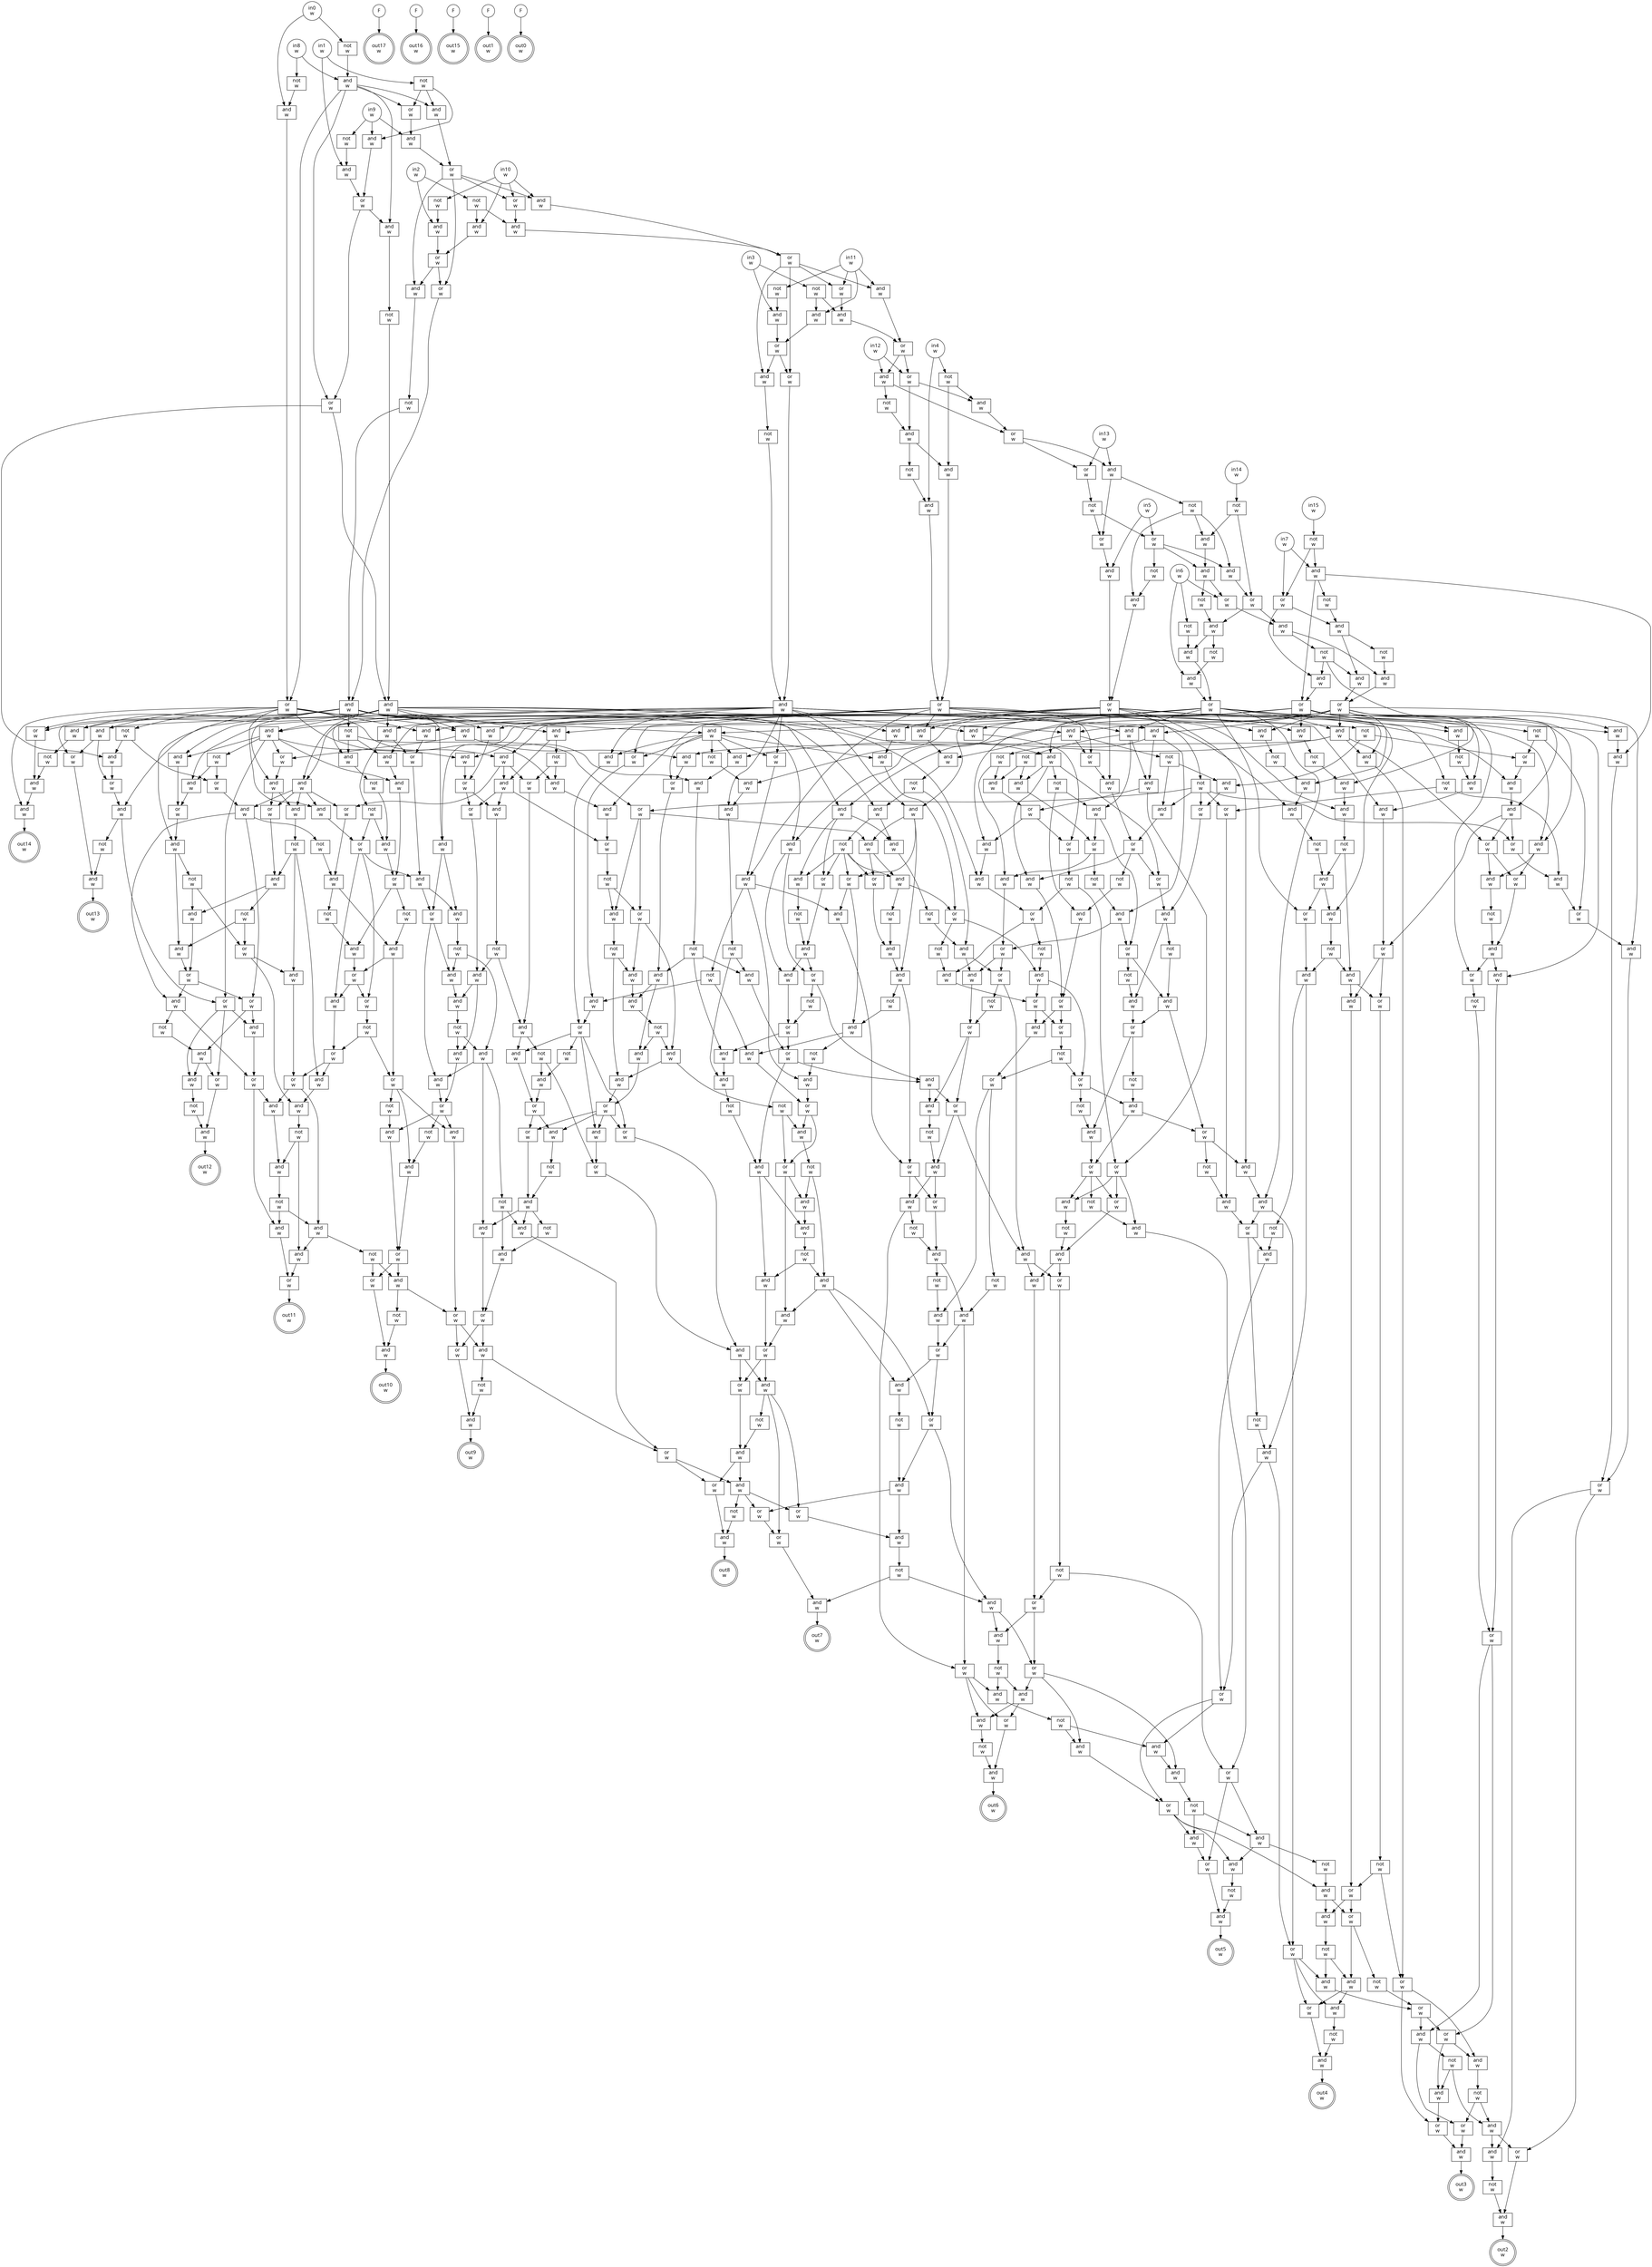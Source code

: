 digraph circuit{
	node [style = filled, fillcolor = white,shape=rect, fontname=geneva]
	g0 [label="in0\nw",shape=circle,fillcolor=white]
	g1 [label="in1\nw",shape=circle,fillcolor=white]
	g2 [label="in2\nw",shape=circle,fillcolor=white]
	g3 [label="in3\nw",shape=circle,fillcolor=white]
	g4 [label="in4\nw",shape=circle,fillcolor=white]
	g5 [label="in5\nw",shape=circle,fillcolor=white]
	g6 [label="in6\nw",shape=circle,fillcolor=white]
	g7 [label="in7\nw",shape=circle,fillcolor=white]
	g8 [label="in8\nw",shape=circle,fillcolor=white]
	g9 [label="in9\nw",shape=circle,fillcolor=white]
	g10 [label="in10\nw",shape=circle,fillcolor=white]
	g11 [label="in11\nw",shape=circle,fillcolor=white]
	g12 [label="in12\nw",shape=circle,fillcolor=white]
	g13 [label="in13\nw",shape=circle,fillcolor=white]
	g14 [label="in14\nw",shape=circle,fillcolor=white]
	g15 [label="in15\nw",shape=circle,fillcolor=white]
	g16 [label="F",shape=circle,fillcolor=white]
	g17 [label="F",shape=circle,fillcolor=white]
	g18 [label="F",shape=circle,fillcolor=white]
	g19 [label="F",shape=circle,fillcolor=white]
	g20 [label="F",shape=circle,fillcolor=white]
	g21 [label="not\nw",fillcolor=white]
	g22 [label="not\nw",fillcolor=white]
	g23 [label="not\nw",fillcolor=white]
	g24 [label="not\nw",fillcolor=white]
	g25 [label="not\nw",fillcolor=white]
	g26 [label="not\nw",fillcolor=white]
	g27 [label="and\nw",fillcolor=white]
	g28 [label="not\nw",fillcolor=white]
	g29 [label="or\nw",fillcolor=white]
	g30 [label="and\nw",fillcolor=white]
	g31 [label="not\nw",fillcolor=white]
	g32 [label="not\nw",fillcolor=white]
	g33 [label="not\nw",fillcolor=white]
	g34 [label="and\nw",fillcolor=white]
	g35 [label="not\nw",fillcolor=white]
	g36 [label="and\nw",fillcolor=white]
	g37 [label="or\nw",fillcolor=white]
	g38 [label="and\nw",fillcolor=white]
	g39 [label="not\nw",fillcolor=white]
	g40 [label="and\nw",fillcolor=white]
	g41 [label="or\nw",fillcolor=white]
	g42 [label="and\nw",fillcolor=white]
	g43 [label="not\nw",fillcolor=white]
	g44 [label="and\nw",fillcolor=white]
	g45 [label="or\nw",fillcolor=white]
	g46 [label="and\nw",fillcolor=white]
	g47 [label="not\nw",fillcolor=white]
	g48 [label="and\nw",fillcolor=white]
	g49 [label="or\nw",fillcolor=white]
	g50 [label="and\nw",fillcolor=white]
	g51 [label="not\nw",fillcolor=white]
	g52 [label="and\nw",fillcolor=white]
	g53 [label="or\nw",fillcolor=white]
	g54 [label="and\nw",fillcolor=white]
	g55 [label="and\nw",fillcolor=white]
	g56 [label="or\nw",fillcolor=white]
	g57 [label="or\nw",fillcolor=white]
	g58 [label="and\nw",fillcolor=white]
	g59 [label="not\nw",fillcolor=white]
	g60 [label="and\nw",fillcolor=white]
	g61 [label="not\nw",fillcolor=white]
	g62 [label="or\nw",fillcolor=white]
	g63 [label="and\nw",fillcolor=white]
	g64 [label="not\nw",fillcolor=white]
	g65 [label="and\nw",fillcolor=white]
	g66 [label="or\nw",fillcolor=white]
	g67 [label="and\nw",fillcolor=white]
	g68 [label="and\nw",fillcolor=white]
	g69 [label="or\nw",fillcolor=white]
	g70 [label="or\nw",fillcolor=white]
	g71 [label="and\nw",fillcolor=white]
	g72 [label="not\nw",fillcolor=white]
	g73 [label="and\nw",fillcolor=white]
	g74 [label="and\nw",fillcolor=white]
	g75 [label="and\nw",fillcolor=white]
	g76 [label="not\nw",fillcolor=white]
	g77 [label="and\nw",fillcolor=white]
	g78 [label="not\nw",fillcolor=white]
	g79 [label="and\nw",fillcolor=white]
	g80 [label="or\nw",fillcolor=white]
	g81 [label="and\nw",fillcolor=white]
	g82 [label="and\nw",fillcolor=white]
	g83 [label="or\nw",fillcolor=white]
	g84 [label="and\nw",fillcolor=white]
	g85 [label="not\nw",fillcolor=white]
	g86 [label="or\nw",fillcolor=white]
	g87 [label="and\nw",fillcolor=white]
	g88 [label="and\nw",fillcolor=white]
	g89 [label="not\nw",fillcolor=white]
	g90 [label="and\nw",fillcolor=white]
	g91 [label="or\nw",fillcolor=white]
	g92 [label="not\nw",fillcolor=white]
	g93 [label="and\nw",fillcolor=white]
	g94 [label="and\nw",fillcolor=white]
	g95 [label="or\nw",fillcolor=white]
	g96 [label="and\nw",fillcolor=white]
	g97 [label="and\nw",fillcolor=white]
	g98 [label="or\nw",fillcolor=white]
	g99 [label="and\nw",fillcolor=white]
	g100 [label="not\nw",fillcolor=white]
	g101 [label="and\nw",fillcolor=white]
	g102 [label="or\nw",fillcolor=white]
	g103 [label="not\nw",fillcolor=white]
	g104 [label="or\nw",fillcolor=white]
	g105 [label="and\nw",fillcolor=white]
	g106 [label="or\nw",fillcolor=white]
	g107 [label="and\nw",fillcolor=white]
	g108 [label="or\nw",fillcolor=white]
	g109 [label="and\nw",fillcolor=white]
	g110 [label="or\nw",fillcolor=white]
	g111 [label="and\nw",fillcolor=white]
	g112 [label="and\nw",fillcolor=white]
	g113 [label="not\nw",fillcolor=white]
	g114 [label="and\nw",fillcolor=white]
	g115 [label="or\nw",fillcolor=white]
	g116 [label="and\nw",fillcolor=white]
	g117 [label="or\nw",fillcolor=white]
	g118 [label="not\nw",fillcolor=white]
	g119 [label="and\nw",fillcolor=white]
	g120 [label="and\nw",fillcolor=white]
	g121 [label="and\nw",fillcolor=white]
	g122 [label="not\nw",fillcolor=white]
	g123 [label="and\nw",fillcolor=white]
	g124 [label="not\nw",fillcolor=white]
	g125 [label="and\nw",fillcolor=white]
	g126 [label="or\nw",fillcolor=white]
	g127 [label="and\nw",fillcolor=white]
	g128 [label="and\nw",fillcolor=white]
	g129 [label="not\nw",fillcolor=white]
	g130 [label="and\nw",fillcolor=white]
	g131 [label="and\nw",fillcolor=white]
	g132 [label="not\nw",fillcolor=white]
	g133 [label="and\nw",fillcolor=white]
	g134 [label="not\nw",fillcolor=white]
	g135 [label="and\nw",fillcolor=white]
	g136 [label="and\nw",fillcolor=white]
	g137 [label="not\nw",fillcolor=white]
	g138 [label="and\nw",fillcolor=white]
	g139 [label="not\nw",fillcolor=white]
	g140 [label="or\nw",fillcolor=white]
	g141 [label="not\nw",fillcolor=white]
	g142 [label="and\nw",fillcolor=white]
	g143 [label="and\nw",fillcolor=white]
	g144 [label="not\nw",fillcolor=white]
	g145 [label="and\nw",fillcolor=white]
	g146 [label="or\nw",fillcolor=white]
	g147 [label="and\nw",fillcolor=white]
	g148 [label="not\nw",fillcolor=white]
	g149 [label="and\nw",fillcolor=white]
	g150 [label="and\nw",fillcolor=white]
	g151 [label="or\nw",fillcolor=white]
	g152 [label="and\nw",fillcolor=white]
	g153 [label="not\nw",fillcolor=white]
	g154 [label="or\nw",fillcolor=white]
	g155 [label="and\nw",fillcolor=white]
	g156 [label="or\nw",fillcolor=white]
	g157 [label="not\nw",fillcolor=white]
	g158 [label="not\nw",fillcolor=white]
	g159 [label="and\nw",fillcolor=white]
	g160 [label="and\nw",fillcolor=white]
	g161 [label="and\nw",fillcolor=white]
	g162 [label="and\nw",fillcolor=white]
	g163 [label="and\nw",fillcolor=white]
	g164 [label="and\nw",fillcolor=white]
	g165 [label="not\nw",fillcolor=white]
	g166 [label="and\nw",fillcolor=white]
	g167 [label="or\nw",fillcolor=white]
	g168 [label="or\nw",fillcolor=white]
	g169 [label="not\nw",fillcolor=white]
	g170 [label="or\nw",fillcolor=white]
	g171 [label="and\nw",fillcolor=white]
	g172 [label="and\nw",fillcolor=white]
	g173 [label="or\nw",fillcolor=white]
	g174 [label="not\nw",fillcolor=white]
	g175 [label="and\nw",fillcolor=white]
	g176 [label="or\nw",fillcolor=white]
	g177 [label="and\nw",fillcolor=white]
	g178 [label="not\nw",fillcolor=white]
	g179 [label="and\nw",fillcolor=white]
	g180 [label="or\nw",fillcolor=white]
	g181 [label="or\nw",fillcolor=white]
	g182 [label="not\nw",fillcolor=white]
	g183 [label="or\nw",fillcolor=white]
	g184 [label="and\nw",fillcolor=white]
	g185 [label="not\nw",fillcolor=white]
	g186 [label="and\nw",fillcolor=white]
	g187 [label="not\nw",fillcolor=white]
	g188 [label="and\nw",fillcolor=white]
	g189 [label="and\nw",fillcolor=white]
	g190 [label="and\nw",fillcolor=white]
	g191 [label="not\nw",fillcolor=white]
	g192 [label="not\nw",fillcolor=white]
	g193 [label="and\nw",fillcolor=white]
	g194 [label="or\nw",fillcolor=white]
	g195 [label="not\nw",fillcolor=white]
	g196 [label="or\nw",fillcolor=white]
	g197 [label="and\nw",fillcolor=white]
	g198 [label="and\nw",fillcolor=white]
	g199 [label="or\nw",fillcolor=white]
	g200 [label="or\nw",fillcolor=white]
	g201 [label="and\nw",fillcolor=white]
	g202 [label="and\nw",fillcolor=white]
	g203 [label="and\nw",fillcolor=white]
	g204 [label="not\nw",fillcolor=white]
	g205 [label="and\nw",fillcolor=white]
	g206 [label="or\nw",fillcolor=white]
	g207 [label="not\nw",fillcolor=white]
	g208 [label="and\nw",fillcolor=white]
	g209 [label="or\nw",fillcolor=white]
	g210 [label="and\nw",fillcolor=white]
	g211 [label="and\nw",fillcolor=white]
	g212 [label="not\nw",fillcolor=white]
	g213 [label="and\nw",fillcolor=white]
	g214 [label="and\nw",fillcolor=white]
	g215 [label="not\nw",fillcolor=white]
	g216 [label="not\nw",fillcolor=white]
	g217 [label="or\nw",fillcolor=white]
	g218 [label="and\nw",fillcolor=white]
	g219 [label="or\nw",fillcolor=white]
	g220 [label="and\nw",fillcolor=white]
	g221 [label="not\nw",fillcolor=white]
	g222 [label="and\nw",fillcolor=white]
	g223 [label="and\nw",fillcolor=white]
	g224 [label="or\nw",fillcolor=white]
	g225 [label="not\nw",fillcolor=white]
	g226 [label="and\nw",fillcolor=white]
	g227 [label="and\nw",fillcolor=white]
	g228 [label="not\nw",fillcolor=white]
	g229 [label="and\nw",fillcolor=white]
	g230 [label="or\nw",fillcolor=white]
	g231 [label="or\nw",fillcolor=white]
	g232 [label="and\nw",fillcolor=white]
	g233 [label="not\nw",fillcolor=white]
	g234 [label="and\nw",fillcolor=white]
	g235 [label="and\nw",fillcolor=white]
	g236 [label="and\nw",fillcolor=white]
	g237 [label="or\nw",fillcolor=white]
	g238 [label="not\nw",fillcolor=white]
	g239 [label="or\nw",fillcolor=white]
	g240 [label="and\nw",fillcolor=white]
	g241 [label="and\nw",fillcolor=white]
	g242 [label="not\nw",fillcolor=white]
	g243 [label="and\nw",fillcolor=white]
	g244 [label="and\nw",fillcolor=white]
	g245 [label="or\nw",fillcolor=white]
	g246 [label="and\nw",fillcolor=white]
	g247 [label="not\nw",fillcolor=white]
	g248 [label="and\nw",fillcolor=white]
	g249 [label="or\nw",fillcolor=white]
	g250 [label="and\nw",fillcolor=white]
	g251 [label="or\nw",fillcolor=white]
	g252 [label="and\nw",fillcolor=white]
	g253 [label="or\nw",fillcolor=white]
	g254 [label="and\nw",fillcolor=white]
	g255 [label="and\nw",fillcolor=white]
	g256 [label="not\nw",fillcolor=white]
	g257 [label="and\nw",fillcolor=white]
	g258 [label="or\nw",fillcolor=white]
	g259 [label="not\nw",fillcolor=white]
	g260 [label="not\nw",fillcolor=white]
	g261 [label="and\nw",fillcolor=white]
	g262 [label="or\nw",fillcolor=white]
	g263 [label="or\nw",fillcolor=white]
	g264 [label="not\nw",fillcolor=white]
	g265 [label="or\nw",fillcolor=white]
	g266 [label="and\nw",fillcolor=white]
	g267 [label="or\nw",fillcolor=white]
	g268 [label="not\nw",fillcolor=white]
	g269 [label="and\nw",fillcolor=white]
	g270 [label="not\nw",fillcolor=white]
	g271 [label="and\nw",fillcolor=white]
	g272 [label="or\nw",fillcolor=white]
	g273 [label="or\nw",fillcolor=white]
	g274 [label="and\nw",fillcolor=white]
	g275 [label="not\nw",fillcolor=white]
	g276 [label="and\nw",fillcolor=white]
	g277 [label="not\nw",fillcolor=white]
	g278 [label="and\nw",fillcolor=white]
	g279 [label="and\nw",fillcolor=white]
	g280 [label="or\nw",fillcolor=white]
	g281 [label="not\nw",fillcolor=white]
	g282 [label="and\nw",fillcolor=white]
	g283 [label="and\nw",fillcolor=white]
	g284 [label="or\nw",fillcolor=white]
	g285 [label="and\nw",fillcolor=white]
	g286 [label="not\nw",fillcolor=white]
	g287 [label="and\nw",fillcolor=white]
	g288 [label="or\nw",fillcolor=white]
	g289 [label="or\nw",fillcolor=white]
	g290 [label="and\nw",fillcolor=white]
	g291 [label="and\nw",fillcolor=white]
	g292 [label="or\nw",fillcolor=white]
	g293 [label="or\nw",fillcolor=white]
	g294 [label="and\nw",fillcolor=white]
	g295 [label="or\nw",fillcolor=white]
	g296 [label="and\nw",fillcolor=white]
	g297 [label="or\nw",fillcolor=white]
	g298 [label="and\nw",fillcolor=white]
	g299 [label="not\nw",fillcolor=white]
	g300 [label="and\nw",fillcolor=white]
	g301 [label="and\nw",fillcolor=white]
	g302 [label="or\nw",fillcolor=white]
	g303 [label="or\nw",fillcolor=white]
	g304 [label="not\nw",fillcolor=white]
	g305 [label="and\nw",fillcolor=white]
	g306 [label="or\nw",fillcolor=white]
	g307 [label="and\nw",fillcolor=white]
	g308 [label="and\nw",fillcolor=white]
	g309 [label="not\nw",fillcolor=white]
	g310 [label="or\nw",fillcolor=white]
	g311 [label="and\nw",fillcolor=white]
	g312 [label="and\nw",fillcolor=white]
	g313 [label="or\nw",fillcolor=white]
	g314 [label="not\nw",fillcolor=white]
	g315 [label="or\nw",fillcolor=white]
	g316 [label="and\nw",fillcolor=white]
	g317 [label="or\nw",fillcolor=white]
	g318 [label="or\nw",fillcolor=white]
	g319 [label="and\nw",fillcolor=white]
	g320 [label="and\nw",fillcolor=white]
	g321 [label="or\nw",fillcolor=white]
	g322 [label="and\nw",fillcolor=white]
	g323 [label="not\nw",fillcolor=white]
	g324 [label="and\nw",fillcolor=white]
	g325 [label="or\nw",fillcolor=white]
	g326 [label="and\nw",fillcolor=white]
	g327 [label="and\nw",fillcolor=white]
	g328 [label="not\nw",fillcolor=white]
	g329 [label="or\nw",fillcolor=white]
	g330 [label="and\nw",fillcolor=white]
	g331 [label="and\nw",fillcolor=white]
	g332 [label="not\nw",fillcolor=white]
	g333 [label="and\nw",fillcolor=white]
	g334 [label="or\nw",fillcolor=white]
	g335 [label="or\nw",fillcolor=white]
	g336 [label="and\nw",fillcolor=white]
	g337 [label="and\nw",fillcolor=white]
	g338 [label="not\nw",fillcolor=white]
	g339 [label="and\nw",fillcolor=white]
	g340 [label="and\nw",fillcolor=white]
	g341 [label="or\nw",fillcolor=white]
	g342 [label="and\nw",fillcolor=white]
	g343 [label="and\nw",fillcolor=white]
	g344 [label="or\nw",fillcolor=white]
	g345 [label="and\nw",fillcolor=white]
	g346 [label="and\nw",fillcolor=white]
	g347 [label="not\nw",fillcolor=white]
	g348 [label="or\nw",fillcolor=white]
	g349 [label="and\nw",fillcolor=white]
	g350 [label="or\nw",fillcolor=white]
	g351 [label="and\nw",fillcolor=white]
	g352 [label="and\nw",fillcolor=white]
	g353 [label="not\nw",fillcolor=white]
	g354 [label="and\nw",fillcolor=white]
	g355 [label="or\nw",fillcolor=white]
	g356 [label="and\nw",fillcolor=white]
	g357 [label="or\nw",fillcolor=white]
	g358 [label="and\nw",fillcolor=white]
	g359 [label="or\nw",fillcolor=white]
	g360 [label="and\nw",fillcolor=white]
	g361 [label="or\nw",fillcolor=white]
	g362 [label="and\nw",fillcolor=white]
	g363 [label="not\nw",fillcolor=white]
	g364 [label="and\nw",fillcolor=white]
	g365 [label="and\nw",fillcolor=white]
	g366 [label="not\nw",fillcolor=white]
	g367 [label="and\nw",fillcolor=white]
	g368 [label="and\nw",fillcolor=white]
	g369 [label="and\nw",fillcolor=white]
	g370 [label="or\nw",fillcolor=white]
	g371 [label="not\nw",fillcolor=white]
	g372 [label="not\nw",fillcolor=white]
	g373 [label="and\nw",fillcolor=white]
	g374 [label="and\nw",fillcolor=white]
	g375 [label="or\nw",fillcolor=white]
	g376 [label="not\nw",fillcolor=white]
	g377 [label="or\nw",fillcolor=white]
	g378 [label="and\nw",fillcolor=white]
	g379 [label="not\nw",fillcolor=white]
	g380 [label="and\nw",fillcolor=white]
	g381 [label="and\nw",fillcolor=white]
	g382 [label="not\nw",fillcolor=white]
	g383 [label="and\nw",fillcolor=white]
	g384 [label="not\nw",fillcolor=white]
	g385 [label="and\nw",fillcolor=white]
	g386 [label="not\nw",fillcolor=white]
	g387 [label="or\nw",fillcolor=white]
	g388 [label="and\nw",fillcolor=white]
	g389 [label="and\nw",fillcolor=white]
	g390 [label="and\nw",fillcolor=white]
	g391 [label="or\nw",fillcolor=white]
	g392 [label="or\nw",fillcolor=white]
	g393 [label="and\nw",fillcolor=white]
	g394 [label="not\nw",fillcolor=white]
	g395 [label="and\nw",fillcolor=white]
	g396 [label="and\nw",fillcolor=white]
	g397 [label="and\nw",fillcolor=white]
	g398 [label="not\nw",fillcolor=white]
	g399 [label="and\nw",fillcolor=white]
	g400 [label="or\nw",fillcolor=white]
	g401 [label="and\nw",fillcolor=white]
	g402 [label="or\nw",fillcolor=white]
	g403 [label="or\nw",fillcolor=white]
	g404 [label="and\nw",fillcolor=white]
	g405 [label="and\nw",fillcolor=white]
	g406 [label="and\nw",fillcolor=white]
	g407 [label="or\nw",fillcolor=white]
	g408 [label="not\nw",fillcolor=white]
	g409 [label="or\nw",fillcolor=white]
	g410 [label="or\nw",fillcolor=white]
	g411 [label="and\nw",fillcolor=white]
	g412 [label="and\nw",fillcolor=white]
	g413 [label="not\nw",fillcolor=white]
	g414 [label="or\nw",fillcolor=white]
	g415 [label="and\nw",fillcolor=white]
	g416 [label="or\nw",fillcolor=white]
	g417 [label="and\nw",fillcolor=white]
	g418 [label="not\nw",fillcolor=white]
	g419 [label="and\nw",fillcolor=white]
	g420 [label="and\nw",fillcolor=white]
	g421 [label="or\nw",fillcolor=white]
	g422 [label="not\nw",fillcolor=white]
	g423 [label="and\nw",fillcolor=white]
	g424 [label="or\nw",fillcolor=white]
	g425 [label="and\nw",fillcolor=white]
	g426 [label="and\nw",fillcolor=white]
	g427 [label="or\nw",fillcolor=white]
	g428 [label="not\nw",fillcolor=white]
	g429 [label="or\nw",fillcolor=white]
	g430 [label="or\nw",fillcolor=white]
	g431 [label="and\nw",fillcolor=white]
	g432 [label="and\nw",fillcolor=white]
	g433 [label="not\nw",fillcolor=white]
	g434 [label="and\nw",fillcolor=white]
	g435 [label="and\nw",fillcolor=white]
	g436 [label="not\nw",fillcolor=white]
	g437 [label="and\nw",fillcolor=white]
	g438 [label="and\nw",fillcolor=white]
	g439 [label="and\nw",fillcolor=white]
	g440 [label="not\nw",fillcolor=white]
	g441 [label="or\nw",fillcolor=white]
	g442 [label="and\nw",fillcolor=white]
	g443 [label="and\nw",fillcolor=white]
	g444 [label="or\nw",fillcolor=white]
	g445 [label="or\nw",fillcolor=white]
	g446 [label="and\nw",fillcolor=white]
	g447 [label="not\nw",fillcolor=white]
	g448 [label="and\nw",fillcolor=white]
	g449 [label="not\nw",fillcolor=white]
	g450 [label="and\nw",fillcolor=white]
	g451 [label="or\nw",fillcolor=white]
	g452 [label="and\nw",fillcolor=white]
	g453 [label="or\nw",fillcolor=white]
	g454 [label="not\nw",fillcolor=white]
	g455 [label="and\nw",fillcolor=white]
	g456 [label="or\nw",fillcolor=white]
	g457 [label="and\nw",fillcolor=white]
	g458 [label="or\nw",fillcolor=white]
	g459 [label="and\nw",fillcolor=white]
	g460 [label="and\nw",fillcolor=white]
	g461 [label="or\nw",fillcolor=white]
	g462 [label="not\nw",fillcolor=white]
	g463 [label="and\nw",fillcolor=white]
	g464 [label="or\nw",fillcolor=white]
	g465 [label="and\nw",fillcolor=white]
	g466 [label="not\nw",fillcolor=white]
	g467 [label="and\nw",fillcolor=white]
	g468 [label="not\nw",fillcolor=white]
	g469 [label="and\nw",fillcolor=white]
	g470 [label="and\nw",fillcolor=white]
	g471 [label="not\nw",fillcolor=white]
	g472 [label="and\nw",fillcolor=white]
	g473 [label="or\nw",fillcolor=white]
	g474 [label="and\nw",fillcolor=white]
	g475 [label="or\nw",fillcolor=white]
	g476 [label="not\nw",fillcolor=white]
	g477 [label="or\nw",fillcolor=white]
	g478 [label="or\nw",fillcolor=white]
	g479 [label="and\nw",fillcolor=white]
	g480 [label="and\nw",fillcolor=white]
	g481 [label="and\nw",fillcolor=white]
	g482 [label="not\nw",fillcolor=white]
	g483 [label="and\nw",fillcolor=white]
	g484 [label="not\nw",fillcolor=white]
	g485 [label="and\nw",fillcolor=white]
	g486 [label="not\nw",fillcolor=white]
	g487 [label="and\nw",fillcolor=white]
	g488 [label="and\nw",fillcolor=white]
	g489 [label="or\nw",fillcolor=white]
	g490 [label="or\nw",fillcolor=white]
	g491 [label="and\nw",fillcolor=white]
	g492 [label="and\nw",fillcolor=white]
	g493 [label="not\nw",fillcolor=white]
	g494 [label="and\nw",fillcolor=white]
	g495 [label="or\nw",fillcolor=white]
	g496 [label="or\nw",fillcolor=white]
	g497 [label="and\nw",fillcolor=white]
	g498 [label="or\nw",fillcolor=white]
	g499 [label="or\nw",fillcolor=white]
	g500 [label="and\nw",fillcolor=white]
	g501 [label="or\nw",fillcolor=white]
	g502 [label="or\nw",fillcolor=white]
	g503 [label="and\nw",fillcolor=white]
	g504 [label="or\nw",fillcolor=white]
	g505 [label="or\nw",fillcolor=white]
	g506 [label="or\nw",fillcolor=white]
	g507 [label="and\nw",fillcolor=white]
	g508 [label="not\nw",fillcolor=white]
	g509 [label="and\nw",fillcolor=white]
	g510 [label="and\nw",fillcolor=white]
	g511 [label="and\nw",fillcolor=white]
	g512 [label="not\nw",fillcolor=white]
	g513 [label="and\nw",fillcolor=white]
	g514 [label="not\nw",fillcolor=white]
	g515 [label="and\nw",fillcolor=white]
	g516 [label="or\nw",fillcolor=white]
	g517 [label="and\nw",fillcolor=white]
	g518 [label="or\nw",fillcolor=white]
	g519 [label="and\nw",fillcolor=white]
	g520 [label="not\nw",fillcolor=white]
	g521 [label="and\nw",fillcolor=white]
	g522 [label="and\nw",fillcolor=white]
	g523 [label="or\nw",fillcolor=white]
	g524 [label="and\nw",fillcolor=white]
	g525 [label="not\nw",fillcolor=white]
	g526 [label="and\nw",fillcolor=white]
	g527 [label="or\nw",fillcolor=white]
	g528 [label="and\nw",fillcolor=white]
	g529 [label="and\nw",fillcolor=white]
	g530 [label="not\nw",fillcolor=white]
	g531 [label="and\nw",fillcolor=white]
	g532 [label="not\nw",fillcolor=white]
	g533 [label="and\nw",fillcolor=white]
	g534 [label="or\nw",fillcolor=white]
	g535 [label="not\nw",fillcolor=white]
	g536 [label="and\nw",fillcolor=white]
	g537 [label="not\nw",fillcolor=white]
	g538 [label="and\nw",fillcolor=white]
	g539 [label="or\nw",fillcolor=white]
	g540 [label="and\nw",fillcolor=white]
	g541 [label="not\nw",fillcolor=white]
	g542 [label="and\nw",fillcolor=white]
	g543 [label="and\nw",fillcolor=white]
	g544 [label="or\nw",fillcolor=white]
	g545 [label="and\nw",fillcolor=white]
	g546 [label="not\nw",fillcolor=white]
	g547 [label="or\nw",fillcolor=white]
	g548 [label="and\nw",fillcolor=white]
	g549 [label="or\nw",fillcolor=white]
	g550 [label="and\nw",fillcolor=white]
	g551 [label="not\nw",fillcolor=white]
	g552 [label="or\nw",fillcolor=white]
	g553 [label="and\nw",fillcolor=white]
	g554 [label="and\nw",fillcolor=white]
	g555 [label="or\nw",fillcolor=white]
	g556 [label="and\nw",fillcolor=white]
	g557 [label="not\nw",fillcolor=white]
	g558 [label="and\nw",fillcolor=white]
	g559 [label="not\nw",fillcolor=white]
	g560 [label="and\nw",fillcolor=white]
	g561 [label="not\nw",fillcolor=white]
	g562 [label="and\nw",fillcolor=white]
	g563 [label="not\nw",fillcolor=white]
	g564 [label="and\nw",fillcolor=white]
	g565 [label="out0\nw",shape=doublecircle,fillcolor=white]
	g566 [label="out1\nw",shape=doublecircle,fillcolor=white]
	g567 [label="out2\nw",shape=doublecircle,fillcolor=white]
	g568 [label="out3\nw",shape=doublecircle,fillcolor=white]
	g569 [label="out4\nw",shape=doublecircle,fillcolor=white]
	g570 [label="out5\nw",shape=doublecircle,fillcolor=white]
	g571 [label="out6\nw",shape=doublecircle,fillcolor=white]
	g572 [label="out7\nw",shape=doublecircle,fillcolor=white]
	g573 [label="out8\nw",shape=doublecircle,fillcolor=white]
	g574 [label="out9\nw",shape=doublecircle,fillcolor=white]
	g575 [label="out10\nw",shape=doublecircle,fillcolor=white]
	g576 [label="out11\nw",shape=doublecircle,fillcolor=white]
	g577 [label="out12\nw",shape=doublecircle,fillcolor=white]
	g578 [label="out13\nw",shape=doublecircle,fillcolor=white]
	g579 [label="out14\nw",shape=doublecircle,fillcolor=white]
	g580 [label="out15\nw",shape=doublecircle,fillcolor=white]
	g581 [label="out16\nw",shape=doublecircle,fillcolor=white]
	g582 [label="out17\nw",shape=doublecircle,fillcolor=white]
	edge [fontname=Geneva,fontcolor=forestgreen]
	g0->g46
	g0->g47
	g1->g42
	g1->g43
	g2->g38
	g2->g39
	g3->g34
	g3->g35
	g4->g33
	g4->g90
	g5->g105
	g5->g106
	g6->g32
	g6->g110
	g6->g145
	g7->g27
	g7->g29
	g8->g26
	g8->g48
	g9->g25
	g9->g44
	g9->g54
	g10->g24
	g10->g40
	g10->g66
	g10->g68
	g11->g23
	g11->g36
	g11->g80
	g11->g82
	g12->g84
	g12->g86
	g13->g99
	g13->g102
	g14->g22
	g15->g21
	g16->g582
	g17->g581
	g18->g580
	g19->g566
	g20->g565
	g21->g27
	g21->g29
	g22->g101
	g22->g108
	g23->g34
	g24->g38
	g25->g42
	g26->g46
	g27->g28
	g27->g126
	g27->g190
	g28->g30
	g29->g30
	g29->g125
	g30->g31
	g30->g114
	g31->g112
	g32->g143
	g33->g88
	g33->g97
	g34->g37
	g35->g36
	g35->g81
	g36->g37
	g37->g70
	g37->g71
	g38->g41
	g39->g40
	g39->g67
	g40->g41
	g41->g57
	g41->g58
	g42->g45
	g43->g44
	g43->g53
	g43->g55
	g44->g45
	g45->g49
	g45->g50
	g46->g318
	g47->g48
	g48->g49
	g48->g50
	g48->g53
	g48->g55
	g48->g318
	g49->g52
	g49->g450
	g50->g51
	g51->g52
	g52->g62
	g52->g63
	g52->g74
	g52->g93
	g52->g120
	g52->g127
	g52->g147
	g52->g172
	g52->g203
	g52->g324
	g53->g54
	g54->g56
	g55->g56
	g56->g57
	g56->g58
	g56->g66
	g56->g68
	g57->g60
	g58->g59
	g59->g60
	g60->g61
	g60->g62
	g60->g63
	g60->g75
	g60->g79
	g60->g96
	g60->g116
	g60->g128
	g60->g149
	g60->g213
	g60->g321
	g60->g326
	g60->g452
	g61->g77
	g61->g196
	g61->g201
	g62->g65
	g63->g64
	g64->g65
	g65->g319
	g66->g67
	g67->g69
	g68->g69
	g69->g70
	g69->g71
	g69->g80
	g69->g82
	g70->g73
	g71->g72
	g72->g73
	g73->g74
	g73->g77
	g73->g79
	g73->g121
	g73->g131
	g73->g133
	g73->g150
	g73->g151
	g73->g161
	g73->g241
	g73->g243
	g73->g320
	g74->g75
	g74->g76
	g74->g202
	g74->g208
	g74->g325
	g74->g453
	g75->g95
	g76->g94
	g76->g456
	g77->g78
	g78->g205
	g79->g209
	g80->g81
	g81->g83
	g82->g83
	g83->g84
	g83->g86
	g84->g85
	g84->g98
	g85->g87
	g86->g87
	g86->g97
	g87->g88
	g87->g89
	g88->g91
	g89->g90
	g90->g91
	g91->g92
	g91->g93
	g91->g94
	g91->g96
	g91->g117
	g91->g123
	g91->g136
	g91->g152
	g91->g154
	g91->g162
	g91->g210
	g91->g301
	g92->g119
	g92->g140
	g93->g327
	g93->g329
	g93->g344
	g93->g356
	g93->g457
	g94->g95
	g95->g322
	g96->g361
	g96->g362
	g97->g98
	g98->g99
	g98->g102
	g99->g100
	g99->g104
	g100->g101
	g100->g107
	g100->g193
	g101->g109
	g102->g103
	g103->g104
	g103->g106
	g104->g105
	g105->g194
	g106->g107
	g106->g109
	g106->g192
	g107->g108
	g108->g111
	g108->g142
	g109->g110
	g109->g141
	g110->g111
	g111->g112
	g111->g113
	g112->g115
	g113->g114
	g113->g125
	g113->g189
	g114->g115
	g115->g116
	g115->g120
	g115->g121
	g115->g123
	g115->g135
	g115->g159
	g115->g291
	g115->g296
	g115->g298
	g115->g312
	g115->g313
	g115->g374
	g116->g117
	g116->g118
	g116->g211
	g117->g250
	g118->g119
	g118->g198
	g119->g199
	g120->g214
	g120->g231
	g120->g232
	g121->g122
	g121->g163
	g121->g179
	g122->g166
	g122->g177
	g123->g124
	g124->g130
	g125->g126
	g126->g127
	g126->g128
	g126->g130
	g126->g133
	g126->g139
	g126->g171
	g126->g300
	g126->g307
	g126->g405
	g127->g168
	g128->g129
	g128->g175
	g128->g252
	g128->g253
	g129->g164
	g129->g261
	g130->g131
	g131->g132
	g132->g138
	g133->g134
	g134->g135
	g135->g136
	g136->g137
	g137->g138
	g137->g188
	g138->g183
	g138->g184
	g139->g140
	g139->g295
	g140->g290
	g141->g142
	g142->g143
	g142->g144
	g143->g146
	g144->g145
	g145->g146
	g146->g147
	g146->g149
	g146->g159
	g146->g161
	g146->g162
	g146->g183
	g146->g184
	g146->g189
	g146->g191
	g146->g283
	g146->g358
	g147->g148
	g147->g345
	g148->g350
	g148->g373
	g149->g150
	g149->g151
	g149->g154
	g149->g158
	g149->g160
	g149->g244
	g149->g341
	g150->g156
	g151->g152
	g152->g153
	g152->g218
	g152->g229
	g153->g155
	g153->g227
	g154->g155
	g155->g156
	g156->g157
	g156->g352
	g156->g401
	g156->g403
	g157->g354
	g158->g240
	g159->g160
	g159->g292
	g159->g316
	g159->g340
	g160->g337
	g161->g197
	g161->g217
	g161->g223
	g162->g163
	g162->g164
	g162->g165
	g163->g167
	g163->g170
	g164->g176
	g164->g181
	g165->g166
	g165->g175
	g166->g167
	g167->g168
	g167->g171
	g168->g169
	g169->g170
	g169->g173
	g170->g273
	g170->g274
	g170->g278
	g171->g172
	g172->g173
	g173->g174
	g173->g248
	g174->g246
	g175->g176
	g176->g177
	g176->g178
	g177->g180
	g178->g179
	g179->g180
	g179->g181
	g180->g236
	g180->g237
	g181->g182
	g181->g257
	g182->g255
	g183->g186
	g184->g185
	g185->g186
	g185->g188
	g186->g187
	g186->g287
	g187->g285
	g188->g303
	g188->g305
	g189->g190
	g190->g297
	g191->g200
	g191->g294
	g192->g193
	g193->g194
	g194->g195
	g194->g201
	g194->g203
	g194->g208
	g194->g210
	g194->g240
	g194->g243
	g194->g250
	g194->g282
	g194->g290
	g194->g298
	g194->g307
	g194->g316
	g194->g343
	g195->g196
	g195->g198
	g195->g199
	g195->g200
	g195->g293
	g196->g197
	g196->g377
	g196->g378
	g197->g219
	g197->g220
	g198->g251
	g199->g254
	g200->g269
	g201->g202
	g202->g206
	g203->g204
	g203->g359
	g204->g205
	g204->g357
	g205->g206
	g206->g207
	g206->g472
	g207->g470
	g208->g209
	g209->g346
	g209->g348
	g210->g211
	g211->g212
	g212->g213
	g212->g235
	g213->g214
	g213->g216
	g214->g215
	g215->g235
	g216->g217
	g216->g219
	g216->g220
	g216->g231
	g216->g232
	g217->g218
	g217->g226
	g218->g224
	g219->g222
	g220->g221
	g220->g245
	g221->g222
	g222->g223
	g223->g224
	g223->g225
	g224->g416
	g224->g417
	g225->g226
	g226->g227
	g226->g228
	g227->g230
	g228->g229
	g229->g230
	g230->g385
	g230->g387
	g231->g234
	g232->g233
	g233->g234
	g234->g406
	g234->g407
	g235->g236
	g235->g237
	g236->g239
	g237->g238
	g237->g425
	g238->g239
	g239->g412
	g239->g414
	g240->g241
	g241->g242
	g242->g339
	g242->g432
	g243->g244
	g244->g245
	g245->g246
	g245->g247
	g246->g249
	g246->g265
	g247->g248
	g248->g249
	g249->g263
	g249->g279
	g250->g251
	g251->g252
	g251->g253
	g251->g260
	g252->g262
	g253->g254
	g254->g255
	g254->g256
	g255->g258
	g256->g257
	g257->g258
	g257->g267
	g258->g259
	g258->g271
	g259->g266
	g260->g261
	g261->g262
	g262->g263
	g262->g279
	g263->g264
	g264->g265
	g264->g280
	g265->g266
	g265->g270
	g266->g267
	g266->g272
	g267->g268
	g267->g282
	g268->g269
	g269->g284
	g270->g271
	g271->g272
	g272->g273
	g272->g274
	g272->g277
	g273->g276
	g274->g275
	g275->g276
	g276->g426
	g276->g427
	g277->g278
	g278->g430
	g279->g280
	g280->g281
	g280->g423
	g281->g420
	g282->g283
	g283->g284
	g283->g289
	g284->g285
	g284->g286
	g285->g288
	g286->g287
	g287->g288
	g287->g289
	g288->g515
	g288->g523
	g289->g539
	g289->g540
	g289->g543
	g290->g291
	g291->g292
	g291->g293
	g291->g302
	g292->g308
	g292->g310
	g293->g294
	g294->g295
	g295->g296
	g296->g297
	g297->g555
	g297->g556
	g298->g299
	g299->g300
	g300->g301
	g301->g302
	g302->g303
	g302->g305
	g303->g304
	g304->g306
	g304->g317
	g305->g306
	g306->g534
	g306->g536
	g307->g308
	g307->g310
	g308->g309
	g309->g311
	g310->g311
	g311->g312
	g311->g313
	g312->g315
	g313->g314
	g314->g315
	g315->g545
	g315->g547
	g316->g317
	g317->g549
	g317->g550
	g318->g319
	g318->g320
	g318->g322
	g318->g324
	g318->g343
	g318->g356
	g318->g358
	g318->g373
	g318->g405
	g318->g449
	g319->g579
	g320->g321
	g320->g451
	g321->g455
	g322->g323
	g322->g333
	g323->g331
	g323->g335
	g324->g325
	g324->g337
	g324->g340
	g325->g326
	g326->g327
	g326->g329
	g327->g328
	g328->g330
	g328->g336
	g328->g480
	g329->g330
	g330->g331
	g330->g332
	g331->g334
	g332->g333
	g332->g335
	g333->g334
	g334->g458
	g334->g460
	g335->g336
	g335->g481
	g336->g478
	g337->g338
	g338->g339
	g338->g342
	g338->g431
	g339->g410
	g340->g341
	g341->g342
	g342->g381
	g342->g389
	g343->g344
	g343->g345
	g343->g350
	g344->g469
	g345->g346
	g345->g348
	g345->g375
	g346->g347
	g347->g349
	g347->g351
	g348->g349
	g349->g365
	g349->g367
	g350->g351
	g351->g352
	g351->g353
	g352->g355
	g353->g354
	g353->g402
	g354->g355
	g355->g392
	g355->g393
	g356->g357
	g357->g360
	g357->g474
	g357->g475
	g358->g359
	g359->g360
	g360->g361
	g360->g362
	g361->g364
	g361->g369
	g362->g363
	g363->g364
	g363->g368
	g364->g365
	g365->g366
	g366->g367
	g366->g368
	g367->g370
	g368->g369
	g368->g372
	g368->g396
	g369->g370
	g370->g371
	g370->g492
	g370->g494
	g371->g491
	g372->g397
	g372->g399
	g373->g374
	g374->g375
	g375->g376
	g376->g377
	g376->g378
	g377->g380
	g377->g383
	g378->g379
	g379->g380
	g379->g390
	g380->g381
	g381->g382
	g382->g383
	g382->g389
	g383->g384
	g383->g390
	g384->g385
	g384->g387
	g385->g386
	g386->g388
	g386->g437
	g387->g388
	g387->g438
	g388->g435
	g389->g391
	g390->g391
	g391->g392
	g391->g393
	g391->g401
	g391->g403
	g392->g395
	g393->g394
	g394->g395
	g395->g396
	g395->g397
	g395->g398
	g396->g400
	g397->g501
	g398->g399
	g399->g400
	g400->g499
	g400->g500
	g401->g402
	g402->g404
	g403->g404
	g404->g445
	g404->g446
	g405->g406
	g405->g407
	g406->g409
	g407->g408
	g407->g411
	g408->g409
	g409->g410
	g409->g431
	g410->g411
	g410->g434
	g411->g412
	g411->g414
	g412->g413
	g413->g415
	g414->g415
	g414->g425
	g415->g416
	g415->g417
	g416->g419
	g417->g418
	g417->g421
	g418->g419
	g419->g420
	g419->g422
	g420->g421
	g420->g424
	g421->g513
	g421->g518
	g421->g519
	g422->g423
	g423->g424
	g424->g439
	g424->g441
	g425->g426
	g425->g427
	g426->g429
	g427->g428
	g428->g429
	g428->g430
	g429->g511
	g429->g516
	g430->g527
	g430->g528
	g431->g432
	g432->g433
	g433->g434
	g434->g435
	g434->g443
	g435->g436
	g436->g437
	g436->g443
	g437->g438
	g437->g439
	g437->g441
	g438->g444
	g439->g440
	g440->g442
	g441->g442
	g441->g510
	g442->g504
	g442->g507
	g443->g444
	g444->g445
	g444->g446
	g445->g448
	g446->g447
	g446->g505
	g446->g506
	g447->g448
	g448->g502
	g448->g503
	g449->g450
	g449->g456
	g450->g451
	g451->g452
	g452->g453
	g452->g454
	g453->g459
	g453->g464
	g453->g465
	g454->g455
	g455->g578
	g456->g457
	g457->g458
	g457->g460
	g457->g468
	g458->g459
	g458->g463
	g459->g461
	g460->g461
	g460->g462
	g461->g479
	g461->g487
	g462->g463
	g463->g464
	g463->g465
	g464->g467
	g465->g466
	g466->g467
	g467->g577
	g468->g469
	g469->g470
	g469->g471
	g470->g473
	g470->g490
	g471->g472
	g472->g473
	g473->g474
	g473->g475
	g474->g477
	g475->g476
	g476->g477
	g476->g490
	g477->g478
	g477->g480
	g478->g479
	g478->g485
	g479->g483
	g480->g481
	g481->g482
	g482->g483
	g482->g488
	g483->g484
	g484->g485
	g484->g487
	g485->g486
	g485->g488
	g486->g496
	g486->g497
	g487->g489
	g488->g489
	g489->g576
	g490->g491
	g490->g492
	g490->g493
	g491->g495
	g492->g498
	g493->g494
	g494->g495
	g495->g496
	g495->g497
	g496->g564
	g497->g498
	g497->g563
	g498->g499
	g498->g500
	g499->g562
	g500->g501
	g500->g561
	g501->g502
	g501->g503
	g502->g560
	g503->g504
	g503->g506
	g503->g559
	g504->g505
	g505->g509
	g506->g507
	g507->g508
	g508->g509
	g508->g510
	g509->g572
	g510->g511
	g510->g516
	g511->g512
	g512->g513
	g512->g517
	g513->g514
	g514->g515
	g514->g522
	g515->g524
	g516->g517
	g516->g522
	g516->g524
	g517->g518
	g517->g519
	g518->g521
	g519->g520
	g520->g521
	g521->g571
	g522->g523
	g523->g526
	g523->g529
	g523->g533
	g524->g525
	g525->g526
	g525->g528
	g526->g527
	g527->g531
	g528->g529
	g528->g532
	g529->g530
	g530->g531
	g531->g570
	g532->g533
	g533->g534
	g533->g536
	g534->g535
	g534->g538
	g535->g544
	g536->g537
	g537->g538
	g537->g543
	g538->g539
	g538->g540
	g539->g542
	g540->g541
	g541->g542
	g542->g569
	g543->g544
	g544->g545
	g544->g547
	g545->g546
	g545->g552
	g546->g548
	g546->g554
	g547->g548
	g547->g550
	g548->g549
	g549->g553
	g550->g551
	g551->g552
	g551->g554
	g552->g553
	g553->g568
	g554->g555
	g554->g556
	g555->g558
	g556->g557
	g557->g558
	g558->g567
	g559->g560
	g560->g573
	g561->g562
	g562->g574
	g563->g564
	g564->g575
}